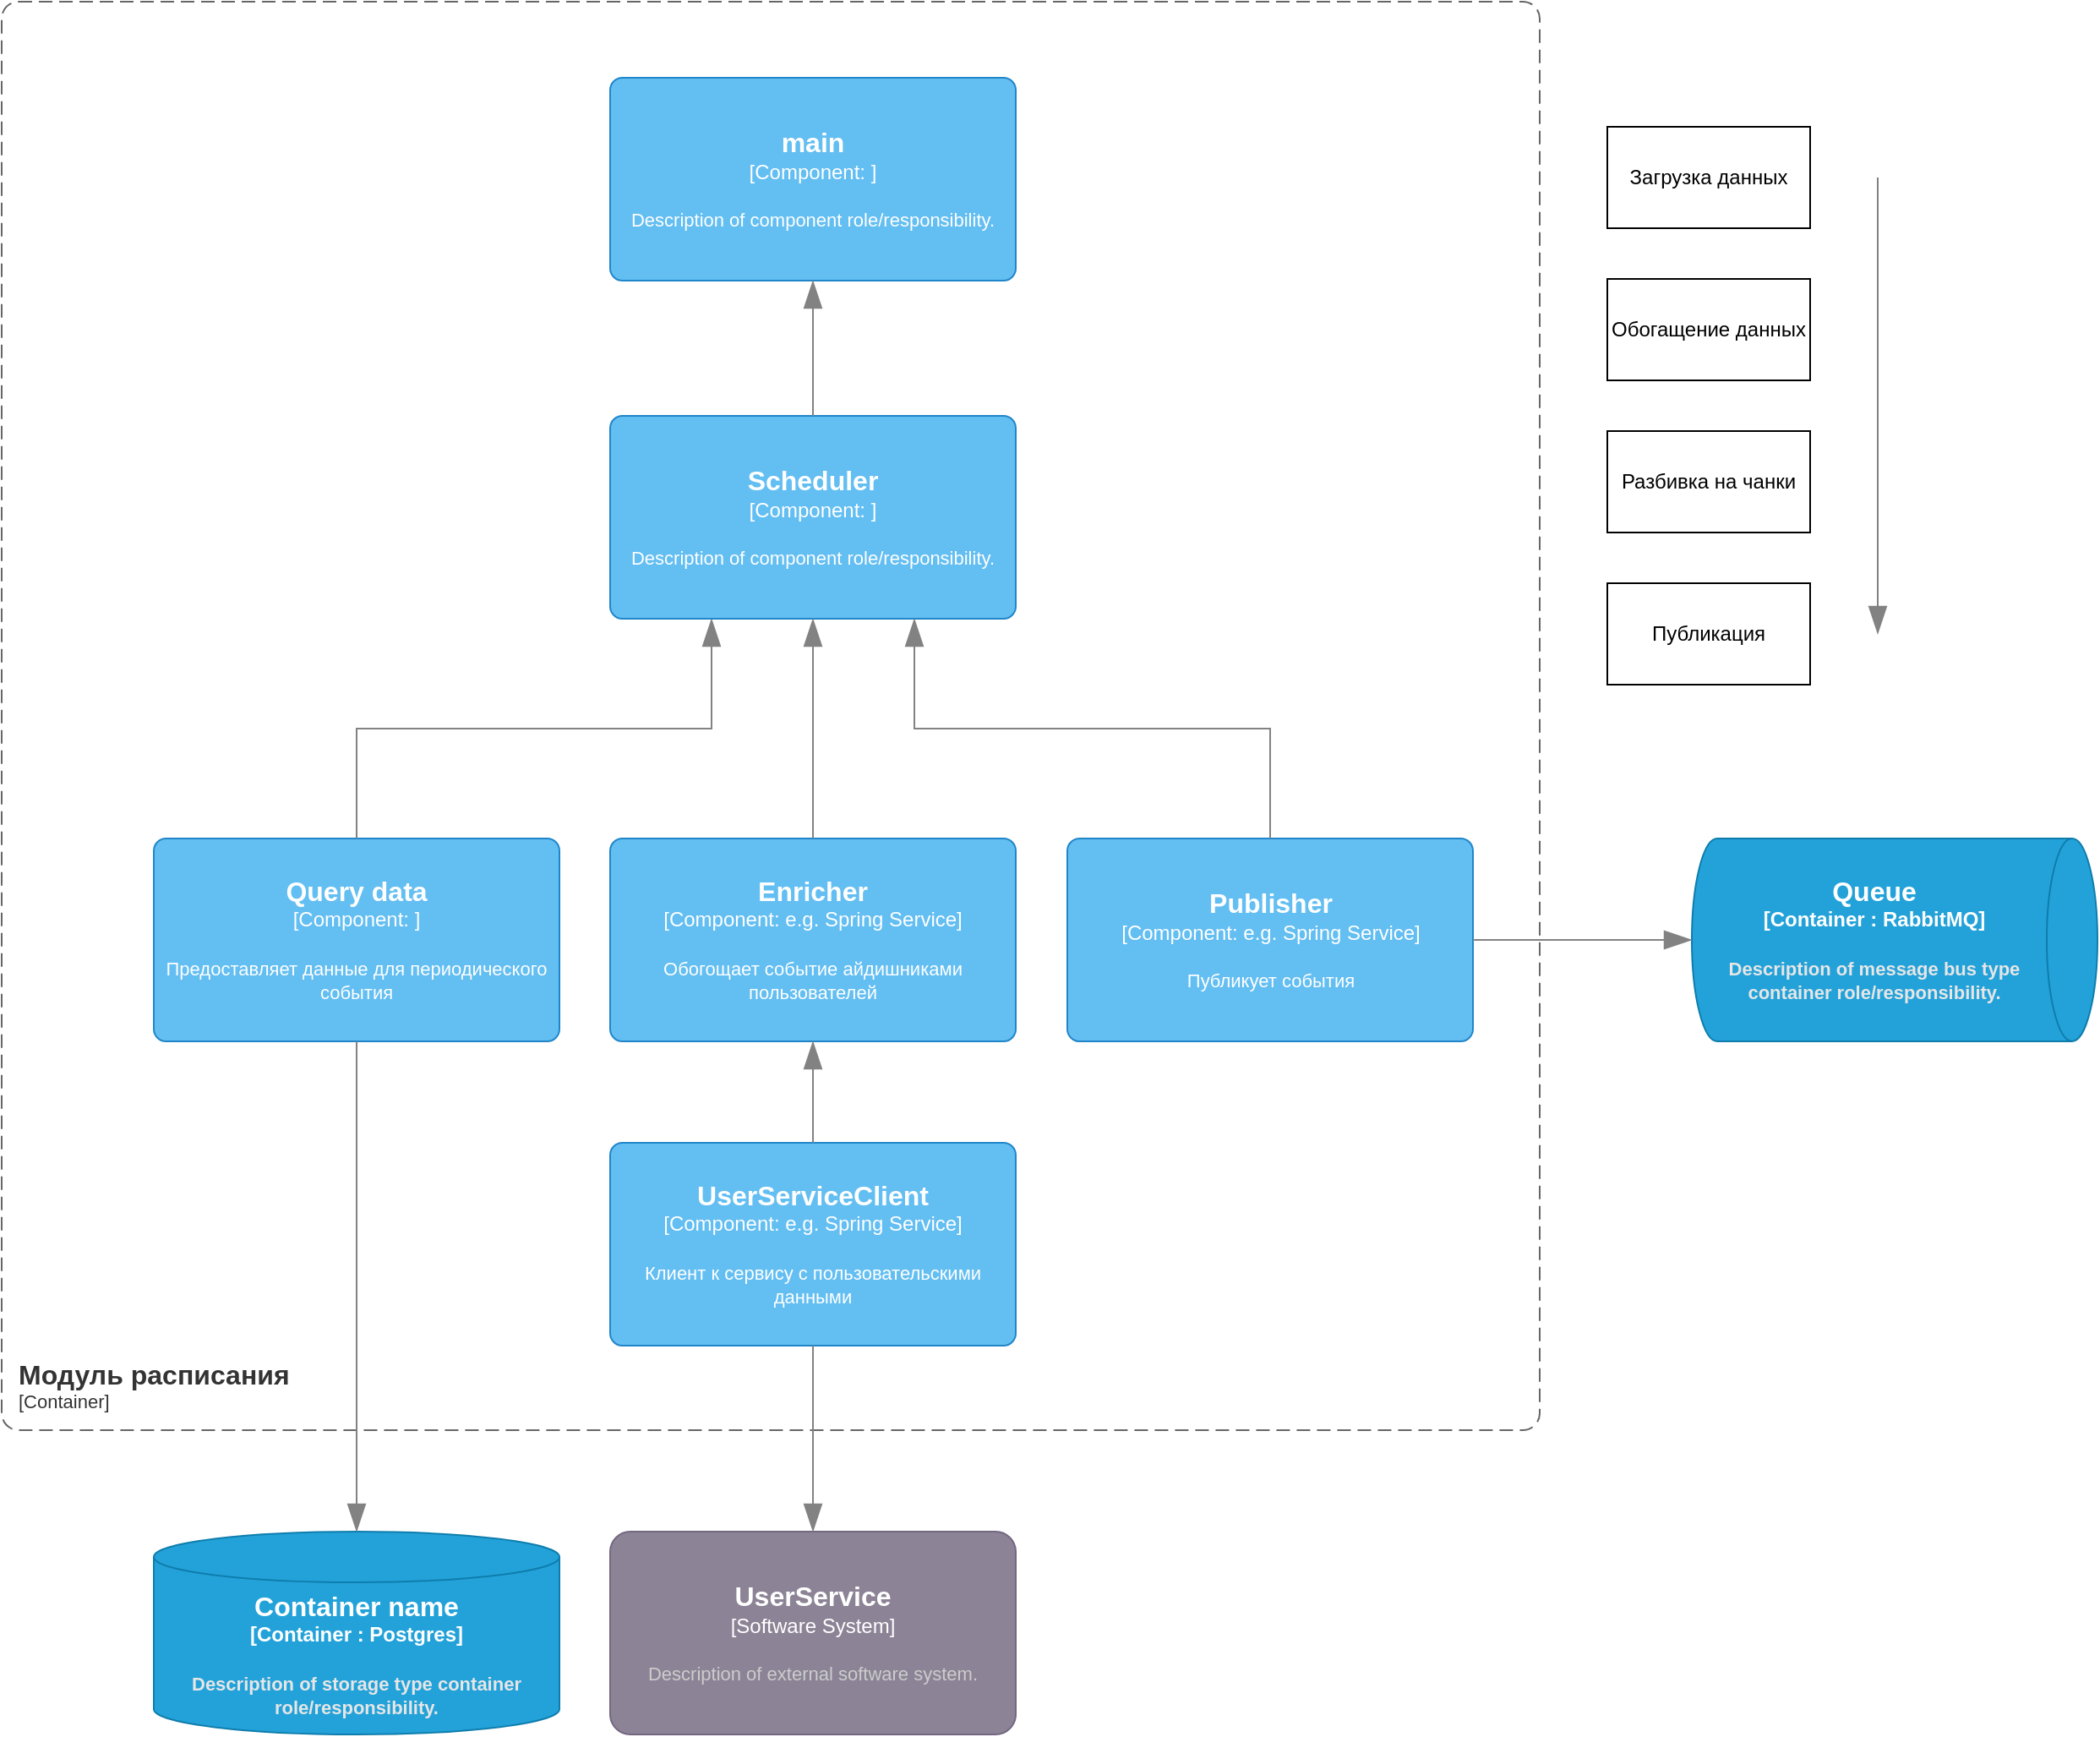 <mxfile version="15.8.4" type="device"><diagram id="wSJZF2aiIUtjJNLbhmhg" name="Страница 1"><mxGraphModel dx="1837" dy="1708" grid="1" gridSize="10" guides="1" tooltips="1" connect="1" arrows="1" fold="1" page="1" pageScale="1" pageWidth="827" pageHeight="1169" math="0" shadow="0"><root><mxCell id="0"/><mxCell id="1" parent="0"/><object placeholders="1" c4Name="main" c4Type="Component" c4Technology="" c4Description="Description of component role/responsibility." label="&lt;font style=&quot;font-size: 16px&quot;&gt;&lt;b&gt;%c4Name%&lt;/b&gt;&lt;/font&gt;&lt;div&gt;[%c4Type%: %c4Technology%]&lt;/div&gt;&lt;br&gt;&lt;div&gt;&lt;font style=&quot;font-size: 11px&quot;&gt;%c4Description%&lt;/font&gt;&lt;/div&gt;" id="_MlWDEZLfZxTUVcN_rJP-1"><mxCell style="rounded=1;whiteSpace=wrap;html=1;labelBackgroundColor=none;fillColor=#63BEF2;fontColor=#ffffff;align=center;arcSize=6;strokeColor=#2086C9;metaEdit=1;resizable=0;points=[[0.25,0,0],[0.5,0,0],[0.75,0,0],[1,0.25,0],[1,0.5,0],[1,0.75,0],[0.75,1,0],[0.5,1,0],[0.25,1,0],[0,0.75,0],[0,0.5,0],[0,0.25,0]];" parent="1" vertex="1"><mxGeometry x="700" y="200" width="240" height="120" as="geometry"/></mxCell></object><object placeholders="1" c4Name="Query data" c4Type="Component" c4Technology="" c4Description="Предоставляет данные для периодического события" label="&lt;font style=&quot;font-size: 16px&quot;&gt;&lt;b&gt;%c4Name%&lt;/b&gt;&lt;/font&gt;&lt;div&gt;[%c4Type%: %c4Technology%]&lt;/div&gt;&lt;br&gt;&lt;div&gt;&lt;font style=&quot;font-size: 11px&quot;&gt;%c4Description%&lt;/font&gt;&lt;/div&gt;" id="_MlWDEZLfZxTUVcN_rJP-2"><mxCell style="rounded=1;whiteSpace=wrap;html=1;labelBackgroundColor=none;fillColor=#63BEF2;fontColor=#ffffff;align=center;arcSize=6;strokeColor=#2086C9;metaEdit=1;resizable=0;points=[[0.25,0,0],[0.5,0,0],[0.75,0,0],[1,0.25,0],[1,0.5,0],[1,0.75,0],[0.75,1,0],[0.5,1,0],[0.25,1,0],[0,0.75,0],[0,0.5,0],[0,0.25,0]];" parent="1" vertex="1"><mxGeometry x="430" y="650" width="240" height="120" as="geometry"/></mxCell></object><object placeholders="1" c4Type="Relationship" id="_MlWDEZLfZxTUVcN_rJP-3"><mxCell style="endArrow=blockThin;html=1;fontSize=10;fontColor=#404040;strokeWidth=1;endFill=1;strokeColor=#828282;elbow=vertical;metaEdit=1;endSize=14;startSize=14;jumpStyle=arc;jumpSize=16;rounded=0;edgeStyle=orthogonalEdgeStyle;exitX=0.5;exitY=0;exitDx=0;exitDy=0;exitPerimeter=0;entryX=0.25;entryY=1;entryDx=0;entryDy=0;entryPerimeter=0;" parent="1" source="_MlWDEZLfZxTUVcN_rJP-2" target="_MlWDEZLfZxTUVcN_rJP-4" edge="1"><mxGeometry width="240" relative="1" as="geometry"><mxPoint x="260" y="330" as="sourcePoint"/><mxPoint x="500" y="330" as="targetPoint"/></mxGeometry></mxCell></object><object placeholders="1" c4Name="Scheduler" c4Type="Component" c4Technology="" c4Description="Description of component role/responsibility." label="&lt;font style=&quot;font-size: 16px&quot;&gt;&lt;b&gt;%c4Name%&lt;/b&gt;&lt;/font&gt;&lt;div&gt;[%c4Type%: %c4Technology%]&lt;/div&gt;&lt;br&gt;&lt;div&gt;&lt;font style=&quot;font-size: 11px&quot;&gt;%c4Description%&lt;/font&gt;&lt;/div&gt;" id="_MlWDEZLfZxTUVcN_rJP-4"><mxCell style="rounded=1;whiteSpace=wrap;html=1;labelBackgroundColor=none;fillColor=#63BEF2;fontColor=#ffffff;align=center;arcSize=6;strokeColor=#2086C9;metaEdit=1;resizable=0;points=[[0.25,0,0],[0.5,0,0],[0.75,0,0],[1,0.25,0],[1,0.5,0],[1,0.75,0],[0.75,1,0],[0.5,1,0],[0.25,1,0],[0,0.75,0],[0,0.5,0],[0,0.25,0]];" parent="1" vertex="1"><mxGeometry x="700" y="400" width="240" height="120" as="geometry"/></mxCell></object><object placeholders="1" c4Name="Enricher" c4Type="Component" c4Technology="e.g. Spring Service" c4Description="Обогощает событие айдишниками пользователей" label="&lt;font style=&quot;font-size: 16px&quot;&gt;&lt;b&gt;%c4Name%&lt;/b&gt;&lt;/font&gt;&lt;div&gt;[%c4Type%: %c4Technology%]&lt;/div&gt;&lt;br&gt;&lt;div&gt;&lt;font style=&quot;font-size: 11px&quot;&gt;%c4Description%&lt;/font&gt;&lt;/div&gt;" id="_MlWDEZLfZxTUVcN_rJP-5"><mxCell style="rounded=1;whiteSpace=wrap;html=1;labelBackgroundColor=none;fillColor=#63BEF2;fontColor=#ffffff;align=center;arcSize=6;strokeColor=#2086C9;metaEdit=1;resizable=0;points=[[0.25,0,0],[0.5,0,0],[0.75,0,0],[1,0.25,0],[1,0.5,0],[1,0.75,0],[0.75,1,0],[0.5,1,0],[0.25,1,0],[0,0.75,0],[0,0.5,0],[0,0.25,0]];" parent="1" vertex="1"><mxGeometry x="700" y="650" width="240" height="120" as="geometry"/></mxCell></object><object placeholders="1" c4Name="UserServiceClient" c4Type="Component" c4Technology="e.g. Spring Service" c4Description="Клиент к сервису с пользовательскими данными" label="&lt;font style=&quot;font-size: 16px&quot;&gt;&lt;b&gt;%c4Name%&lt;/b&gt;&lt;/font&gt;&lt;div&gt;[%c4Type%: %c4Technology%]&lt;/div&gt;&lt;br&gt;&lt;div&gt;&lt;font style=&quot;font-size: 11px&quot;&gt;%c4Description%&lt;/font&gt;&lt;/div&gt;" id="_MlWDEZLfZxTUVcN_rJP-6"><mxCell style="rounded=1;whiteSpace=wrap;html=1;labelBackgroundColor=none;fillColor=#63BEF2;fontColor=#ffffff;align=center;arcSize=6;strokeColor=#2086C9;metaEdit=1;resizable=0;points=[[0.25,0,0],[0.5,0,0],[0.75,0,0],[1,0.25,0],[1,0.5,0],[1,0.75,0],[0.75,1,0],[0.5,1,0],[0.25,1,0],[0,0.75,0],[0,0.5,0],[0,0.25,0]];" parent="1" vertex="1"><mxGeometry x="700" y="830" width="240" height="120" as="geometry"/></mxCell></object><object placeholders="1" c4Type="Relationship" id="_MlWDEZLfZxTUVcN_rJP-7"><mxCell style="endArrow=blockThin;html=1;fontSize=10;fontColor=#404040;strokeWidth=1;endFill=1;strokeColor=#828282;elbow=vertical;metaEdit=1;endSize=14;startSize=14;jumpStyle=arc;jumpSize=16;rounded=0;edgeStyle=orthogonalEdgeStyle;entryX=0.5;entryY=1;entryDx=0;entryDy=0;entryPerimeter=0;exitX=0.5;exitY=0;exitDx=0;exitDy=0;exitPerimeter=0;" parent="1" source="_MlWDEZLfZxTUVcN_rJP-6" target="_MlWDEZLfZxTUVcN_rJP-5" edge="1"><mxGeometry width="240" relative="1" as="geometry"><mxPoint x="760" y="530" as="sourcePoint"/><mxPoint x="1000" y="530" as="targetPoint"/></mxGeometry></mxCell></object><object placeholders="1" c4Type="Relationship" id="_MlWDEZLfZxTUVcN_rJP-8"><mxCell style="endArrow=blockThin;html=1;fontSize=10;fontColor=#404040;strokeWidth=1;endFill=1;strokeColor=#828282;elbow=vertical;metaEdit=1;endSize=14;startSize=14;jumpStyle=arc;jumpSize=16;rounded=0;edgeStyle=orthogonalEdgeStyle;exitX=0.5;exitY=0;exitDx=0;exitDy=0;exitPerimeter=0;entryX=0.5;entryY=1;entryDx=0;entryDy=0;entryPerimeter=0;" parent="1" source="_MlWDEZLfZxTUVcN_rJP-5" target="_MlWDEZLfZxTUVcN_rJP-4" edge="1"><mxGeometry width="240" relative="1" as="geometry"><mxPoint x="960" y="730" as="sourcePoint"/><mxPoint x="1200" y="730" as="targetPoint"/></mxGeometry></mxCell></object><object placeholders="1" c4Name="Publisher" c4Type="Component" c4Technology="e.g. Spring Service" c4Description="Публикует события" label="&lt;font style=&quot;font-size: 16px&quot;&gt;&lt;b&gt;%c4Name%&lt;/b&gt;&lt;/font&gt;&lt;div&gt;[%c4Type%: %c4Technology%]&lt;/div&gt;&lt;br&gt;&lt;div&gt;&lt;font style=&quot;font-size: 11px&quot;&gt;%c4Description%&lt;/font&gt;&lt;/div&gt;" id="_MlWDEZLfZxTUVcN_rJP-9"><mxCell style="rounded=1;whiteSpace=wrap;html=1;labelBackgroundColor=none;fillColor=#63BEF2;fontColor=#ffffff;align=center;arcSize=6;strokeColor=#2086C9;metaEdit=1;resizable=0;points=[[0.25,0,0],[0.5,0,0],[0.75,0,0],[1,0.25,0],[1,0.5,0],[1,0.75,0],[0.75,1,0],[0.5,1,0],[0.25,1,0],[0,0.75,0],[0,0.5,0],[0,0.25,0]];" parent="1" vertex="1"><mxGeometry x="970.5" y="650" width="240" height="120" as="geometry"/></mxCell></object><object placeholders="1" c4Type="Relationship" id="_MlWDEZLfZxTUVcN_rJP-10"><mxCell style="endArrow=blockThin;html=1;fontSize=10;fontColor=#404040;strokeWidth=1;endFill=1;strokeColor=#828282;elbow=vertical;metaEdit=1;endSize=14;startSize=14;jumpStyle=arc;jumpSize=16;rounded=0;edgeStyle=orthogonalEdgeStyle;entryX=0.75;entryY=1;entryDx=0;entryDy=0;entryPerimeter=0;exitX=0.5;exitY=0;exitDx=0;exitDy=0;exitPerimeter=0;" parent="1" source="_MlWDEZLfZxTUVcN_rJP-9" target="_MlWDEZLfZxTUVcN_rJP-4" edge="1"><mxGeometry width="240" relative="1" as="geometry"><mxPoint x="1060" y="730" as="sourcePoint"/><mxPoint x="1300" y="730" as="targetPoint"/></mxGeometry></mxCell></object><object placeholders="1" c4Type="Relationship" id="_MlWDEZLfZxTUVcN_rJP-11"><mxCell style="endArrow=blockThin;html=1;fontSize=10;fontColor=#404040;strokeWidth=1;endFill=1;strokeColor=#828282;elbow=vertical;metaEdit=1;endSize=14;startSize=14;jumpStyle=arc;jumpSize=16;rounded=0;edgeStyle=orthogonalEdgeStyle;exitX=0.5;exitY=0;exitDx=0;exitDy=0;exitPerimeter=0;entryX=0.5;entryY=1;entryDx=0;entryDy=0;entryPerimeter=0;" parent="1" source="_MlWDEZLfZxTUVcN_rJP-4" target="_MlWDEZLfZxTUVcN_rJP-1" edge="1"><mxGeometry width="240" relative="1" as="geometry"><mxPoint x="960" y="530" as="sourcePoint"/><mxPoint x="1200" y="530" as="targetPoint"/></mxGeometry></mxCell></object><mxCell id="_MlWDEZLfZxTUVcN_rJP-12" value="Загрузка данных" style="rounded=0;whiteSpace=wrap;html=1;" parent="1" vertex="1"><mxGeometry x="1290" y="229" width="120" height="60" as="geometry"/></mxCell><mxCell id="_MlWDEZLfZxTUVcN_rJP-13" value="Обогащение данных" style="rounded=0;whiteSpace=wrap;html=1;" parent="1" vertex="1"><mxGeometry x="1290" y="319" width="120" height="60" as="geometry"/></mxCell><mxCell id="_MlWDEZLfZxTUVcN_rJP-14" value="Разбивка на чанки" style="rounded=0;whiteSpace=wrap;html=1;" parent="1" vertex="1"><mxGeometry x="1290" y="409" width="120" height="60" as="geometry"/></mxCell><mxCell id="_MlWDEZLfZxTUVcN_rJP-15" value="Публикация" style="rounded=0;whiteSpace=wrap;html=1;" parent="1" vertex="1"><mxGeometry x="1290" y="499" width="120" height="60" as="geometry"/></mxCell><object placeholders="1" c4Type="Relationship" id="_MlWDEZLfZxTUVcN_rJP-16"><mxCell style="endArrow=blockThin;html=1;fontSize=10;fontColor=#404040;strokeWidth=1;endFill=1;strokeColor=#828282;elbow=vertical;metaEdit=1;endSize=14;startSize=14;jumpStyle=arc;jumpSize=16;rounded=0;edgeStyle=orthogonalEdgeStyle;" parent="1" edge="1"><mxGeometry width="240" relative="1" as="geometry"><mxPoint x="1450" y="259" as="sourcePoint"/><mxPoint x="1450" y="529" as="targetPoint"/></mxGeometry></mxCell></object><object placeholders="1" c4Name="Модуль расписания" c4Type="ContainerScopeBoundary" c4Application="Container" label="&lt;font style=&quot;font-size: 16px&quot;&gt;&lt;b&gt;&lt;div style=&quot;text-align: left&quot;&gt;%c4Name%&lt;/div&gt;&lt;/b&gt;&lt;/font&gt;&lt;div style=&quot;text-align: left&quot;&gt;[%c4Application%]&lt;/div&gt;" id="_MlWDEZLfZxTUVcN_rJP-17"><mxCell style="rounded=1;fontSize=11;whiteSpace=wrap;html=1;dashed=1;arcSize=20;fillColor=none;strokeColor=#666666;fontColor=#333333;labelBackgroundColor=none;align=left;verticalAlign=bottom;labelBorderColor=none;spacingTop=0;spacing=10;dashPattern=8 4;metaEdit=1;rotatable=0;perimeter=rectanglePerimeter;noLabel=0;labelPadding=0;allowArrows=0;connectable=0;expand=0;recursiveResize=0;editable=1;pointerEvents=0;absoluteArcSize=1;points=[[0.25,0,0],[0.5,0,0],[0.75,0,0],[1,0.25,0],[1,0.5,0],[1,0.75,0],[0.75,1,0],[0.5,1,0],[0.25,1,0],[0,0.75,0],[0,0.5,0],[0,0.25,0]];" parent="1" vertex="1"><mxGeometry x="340" y="155" width="910" height="845" as="geometry"/></mxCell></object><object placeholders="1" c4Type="Container name" c4Container="Container " c4Technology="Postgres" c4Description="Description of storage type container role/responsibility." label="&lt;font style=&quot;font-size: 16px&quot;&gt;&lt;b&gt;%c4Type%&lt;/font&gt;&lt;div&gt;[%c4Container%:&amp;nbsp;%c4Technology%]&lt;/div&gt;&lt;br&gt;&lt;div&gt;&lt;font style=&quot;font-size: 11px&quot;&gt;&lt;font color=&quot;#E6E6E6&quot;&gt;%c4Description%&lt;/font&gt;&lt;/div&gt;" id="QHNpLE6rRD2z8Pox6Fc_-1"><mxCell style="shape=cylinder3;size=15;whiteSpace=wrap;html=1;boundedLbl=1;rounded=0;labelBackgroundColor=none;fillColor=#23A2D9;fontSize=12;fontColor=#ffffff;align=center;strokeColor=#0E7DAD;metaEdit=1;points=[[0.5,0,0],[1,0.25,0],[1,0.5,0],[1,0.75,0],[0.5,1,0],[0,0.75,0],[0,0.5,0],[0,0.25,0]];resizable=0;" vertex="1" parent="1"><mxGeometry x="430" y="1060" width="240" height="120" as="geometry"/></mxCell></object><object placeholders="1" c4Type="Relationship" id="QHNpLE6rRD2z8Pox6Fc_-2"><mxCell style="endArrow=blockThin;html=1;fontSize=10;fontColor=#404040;strokeWidth=1;endFill=1;strokeColor=#828282;elbow=vertical;metaEdit=1;endSize=14;startSize=14;jumpStyle=arc;jumpSize=16;rounded=0;edgeStyle=orthogonalEdgeStyle;exitX=0.5;exitY=1;exitDx=0;exitDy=0;exitPerimeter=0;entryX=0.5;entryY=0;entryDx=0;entryDy=0;entryPerimeter=0;" edge="1" parent="1" source="_MlWDEZLfZxTUVcN_rJP-2" target="QHNpLE6rRD2z8Pox6Fc_-1"><mxGeometry width="240" relative="1" as="geometry"><mxPoint x="640" y="720" as="sourcePoint"/><mxPoint x="880" y="720" as="targetPoint"/></mxGeometry></mxCell></object><object placeholders="1" c4Name="UserService" c4Type="Software System" c4Description="Description of external software system." label="&lt;font style=&quot;font-size: 16px&quot;&gt;&lt;b&gt;%c4Name%&lt;/b&gt;&lt;/font&gt;&lt;div&gt;[%c4Type%]&lt;/div&gt;&lt;br&gt;&lt;div&gt;&lt;font style=&quot;font-size: 11px&quot;&gt;&lt;font color=&quot;#cccccc&quot;&gt;%c4Description%&lt;/font&gt;&lt;/div&gt;" id="QHNpLE6rRD2z8Pox6Fc_-3"><mxCell style="rounded=1;whiteSpace=wrap;html=1;labelBackgroundColor=none;fillColor=#8C8496;fontColor=#ffffff;align=center;arcSize=10;strokeColor=#736782;metaEdit=1;resizable=0;points=[[0.25,0,0],[0.5,0,0],[0.75,0,0],[1,0.25,0],[1,0.5,0],[1,0.75,0],[0.75,1,0],[0.5,1,0],[0.25,1,0],[0,0.75,0],[0,0.5,0],[0,0.25,0]];" vertex="1" parent="1"><mxGeometry x="700" y="1060" width="240" height="120" as="geometry"/></mxCell></object><object placeholders="1" c4Type="Relationship" id="QHNpLE6rRD2z8Pox6Fc_-4"><mxCell style="endArrow=blockThin;html=1;fontSize=10;fontColor=#404040;strokeWidth=1;endFill=1;strokeColor=#828282;elbow=vertical;metaEdit=1;endSize=14;startSize=14;jumpStyle=arc;jumpSize=16;rounded=0;edgeStyle=orthogonalEdgeStyle;exitX=0.5;exitY=1;exitDx=0;exitDy=0;exitPerimeter=0;entryX=0.5;entryY=0;entryDx=0;entryDy=0;entryPerimeter=0;" edge="1" parent="1" source="_MlWDEZLfZxTUVcN_rJP-6" target="QHNpLE6rRD2z8Pox6Fc_-3"><mxGeometry width="240" relative="1" as="geometry"><mxPoint x="640" y="1120" as="sourcePoint"/><mxPoint x="880" y="1120" as="targetPoint"/></mxGeometry></mxCell></object><object placeholders="1" c4Type="Queue" c4Container="Container " c4Technology="RabbitMQ" c4Description="Description of message bus type container role/responsibility." label="&lt;font style=&quot;font-size: 16px&quot;&gt;&lt;b&gt;%c4Type%&lt;/font&gt;&lt;div&gt;[%c4Container%:&amp;nbsp;%c4Technology%]&lt;/div&gt;&lt;br&gt;&lt;div&gt;&lt;font style=&quot;font-size: 11px&quot;&gt;&lt;font color=&quot;#E6E6E6&quot;&gt;%c4Description%&lt;/font&gt;&lt;/div&gt;" id="QHNpLE6rRD2z8Pox6Fc_-5"><mxCell style="shape=cylinder3;size=15;direction=south;whiteSpace=wrap;html=1;boundedLbl=1;rounded=0;labelBackgroundColor=none;fillColor=#23A2D9;fontSize=12;fontColor=#ffffff;align=center;strokeColor=#0E7DAD;metaEdit=1;points=[[0.5,0,0],[1,0.25,0],[1,0.5,0],[1,0.75,0],[0.5,1,0],[0,0.75,0],[0,0.5,0],[0,0.25,0]];resizable=0;" vertex="1" parent="1"><mxGeometry x="1340" y="650" width="240" height="120" as="geometry"/></mxCell></object><object placeholders="1" c4Type="Relationship" id="QHNpLE6rRD2z8Pox6Fc_-6"><mxCell style="endArrow=blockThin;html=1;fontSize=10;fontColor=#404040;strokeWidth=1;endFill=1;strokeColor=#828282;elbow=vertical;metaEdit=1;endSize=14;startSize=14;jumpStyle=arc;jumpSize=16;rounded=0;edgeStyle=orthogonalEdgeStyle;exitX=1;exitY=0.5;exitDx=0;exitDy=0;exitPerimeter=0;entryX=0.5;entryY=1;entryDx=0;entryDy=0;entryPerimeter=0;" edge="1" parent="1" source="_MlWDEZLfZxTUVcN_rJP-9" target="QHNpLE6rRD2z8Pox6Fc_-5"><mxGeometry width="240" relative="1" as="geometry"><mxPoint x="1030" y="920" as="sourcePoint"/><mxPoint x="1270" y="920" as="targetPoint"/></mxGeometry></mxCell></object></root></mxGraphModel></diagram></mxfile>